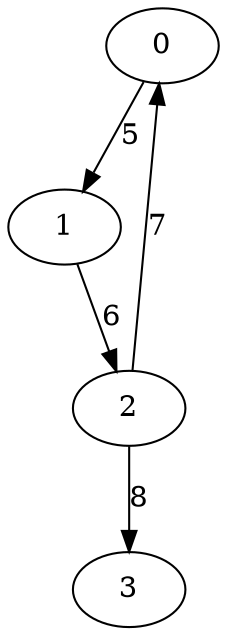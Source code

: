 digraph graphname {
    0 -> 1 [label=5];
    1 -> 2 [label=6];
    2 -> 0 [label=7];
    2 -> 3 [label=8];
}